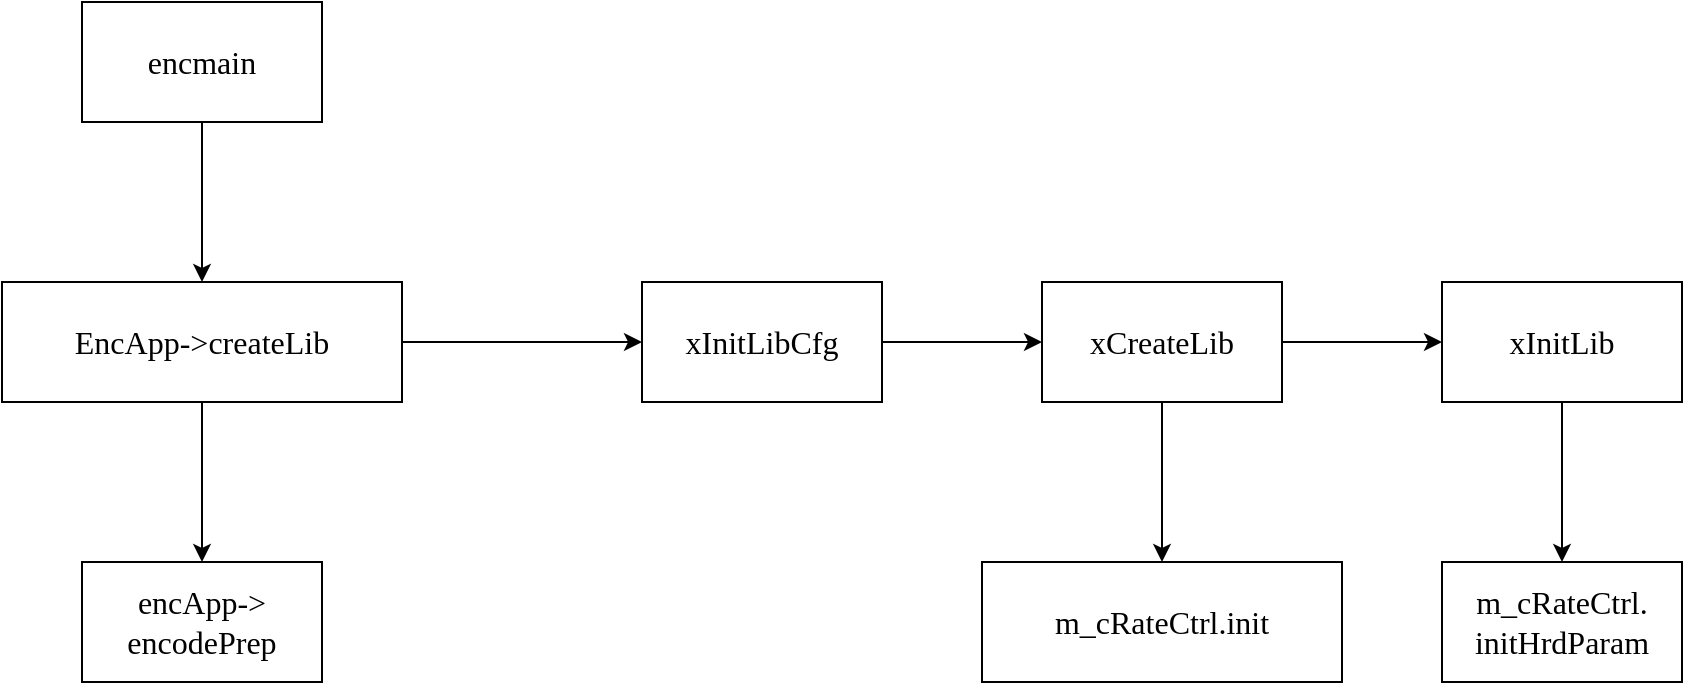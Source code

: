 <mxfile version="18.0.3" type="github">
  <diagram id="wu9k4MUqra_iFmOoi5Xg" name="Page-1">
    <mxGraphModel dx="797" dy="615" grid="1" gridSize="10" guides="1" tooltips="1" connect="1" arrows="1" fold="1" page="1" pageScale="1" pageWidth="827" pageHeight="1169" math="0" shadow="0">
      <root>
        <mxCell id="0" />
        <mxCell id="1" parent="0" />
        <mxCell id="7j87BDj8bhFzXN303Ghl-3" value="" style="edgeStyle=orthogonalEdgeStyle;rounded=0;orthogonalLoop=1;jettySize=auto;html=1;fontFamily=Lucida Console;fontSize=16;" edge="1" parent="1" source="7j87BDj8bhFzXN303Ghl-1" target="7j87BDj8bhFzXN303Ghl-2">
          <mxGeometry relative="1" as="geometry" />
        </mxCell>
        <mxCell id="7j87BDj8bhFzXN303Ghl-1" value="encmain" style="rounded=0;whiteSpace=wrap;html=1;fontFamily=Lucida Console;fontSize=16;" vertex="1" parent="1">
          <mxGeometry x="120" y="150" width="120" height="60" as="geometry" />
        </mxCell>
        <mxCell id="7j87BDj8bhFzXN303Ghl-5" value="" style="edgeStyle=orthogonalEdgeStyle;rounded=0;orthogonalLoop=1;jettySize=auto;html=1;fontFamily=Lucida Console;fontSize=16;" edge="1" parent="1" source="7j87BDj8bhFzXN303Ghl-2" target="7j87BDj8bhFzXN303Ghl-4">
          <mxGeometry relative="1" as="geometry" />
        </mxCell>
        <mxCell id="7j87BDj8bhFzXN303Ghl-15" value="" style="edgeStyle=orthogonalEdgeStyle;rounded=0;orthogonalLoop=1;jettySize=auto;html=1;fontFamily=Lucida Console;fontSize=16;" edge="1" parent="1" source="7j87BDj8bhFzXN303Ghl-2" target="7j87BDj8bhFzXN303Ghl-14">
          <mxGeometry relative="1" as="geometry" />
        </mxCell>
        <mxCell id="7j87BDj8bhFzXN303Ghl-2" value="EncApp-&amp;gt;createLib" style="whiteSpace=wrap;html=1;fontSize=16;fontFamily=Lucida Console;rounded=0;" vertex="1" parent="1">
          <mxGeometry x="80" y="290" width="200" height="60" as="geometry" />
        </mxCell>
        <mxCell id="7j87BDj8bhFzXN303Ghl-7" value="" style="edgeStyle=orthogonalEdgeStyle;rounded=0;orthogonalLoop=1;jettySize=auto;html=1;fontFamily=Lucida Console;fontSize=16;" edge="1" parent="1" source="7j87BDj8bhFzXN303Ghl-4" target="7j87BDj8bhFzXN303Ghl-6">
          <mxGeometry relative="1" as="geometry" />
        </mxCell>
        <mxCell id="7j87BDj8bhFzXN303Ghl-4" value="xInitLibCfg" style="whiteSpace=wrap;html=1;fontSize=16;fontFamily=Lucida Console;rounded=0;" vertex="1" parent="1">
          <mxGeometry x="400" y="290" width="120" height="60" as="geometry" />
        </mxCell>
        <mxCell id="7j87BDj8bhFzXN303Ghl-9" value="" style="edgeStyle=orthogonalEdgeStyle;rounded=0;orthogonalLoop=1;jettySize=auto;html=1;fontFamily=Lucida Console;fontSize=16;" edge="1" parent="1" source="7j87BDj8bhFzXN303Ghl-6" target="7j87BDj8bhFzXN303Ghl-8">
          <mxGeometry relative="1" as="geometry" />
        </mxCell>
        <mxCell id="7j87BDj8bhFzXN303Ghl-11" value="" style="edgeStyle=orthogonalEdgeStyle;rounded=0;orthogonalLoop=1;jettySize=auto;html=1;fontFamily=Lucida Console;fontSize=16;" edge="1" parent="1" source="7j87BDj8bhFzXN303Ghl-6" target="7j87BDj8bhFzXN303Ghl-10">
          <mxGeometry relative="1" as="geometry" />
        </mxCell>
        <mxCell id="7j87BDj8bhFzXN303Ghl-6" value="xCreateLib" style="whiteSpace=wrap;html=1;fontSize=16;fontFamily=Lucida Console;rounded=0;" vertex="1" parent="1">
          <mxGeometry x="600" y="290" width="120" height="60" as="geometry" />
        </mxCell>
        <mxCell id="7j87BDj8bhFzXN303Ghl-13" value="" style="edgeStyle=orthogonalEdgeStyle;rounded=0;orthogonalLoop=1;jettySize=auto;html=1;fontFamily=Lucida Console;fontSize=16;" edge="1" parent="1" source="7j87BDj8bhFzXN303Ghl-8" target="7j87BDj8bhFzXN303Ghl-12">
          <mxGeometry relative="1" as="geometry" />
        </mxCell>
        <mxCell id="7j87BDj8bhFzXN303Ghl-8" value="xInitLib" style="whiteSpace=wrap;html=1;fontSize=16;fontFamily=Lucida Console;rounded=0;" vertex="1" parent="1">
          <mxGeometry x="800" y="290" width="120" height="60" as="geometry" />
        </mxCell>
        <mxCell id="7j87BDj8bhFzXN303Ghl-10" value="m_cRateCtrl.init" style="whiteSpace=wrap;html=1;fontSize=16;fontFamily=Lucida Console;rounded=0;" vertex="1" parent="1">
          <mxGeometry x="570" y="430" width="180" height="60" as="geometry" />
        </mxCell>
        <mxCell id="7j87BDj8bhFzXN303Ghl-12" value="m_cRateCtrl.&lt;br&gt;initHrdParam" style="whiteSpace=wrap;html=1;fontSize=16;fontFamily=Lucida Console;rounded=0;" vertex="1" parent="1">
          <mxGeometry x="800" y="430" width="120" height="60" as="geometry" />
        </mxCell>
        <mxCell id="7j87BDj8bhFzXN303Ghl-14" value="encApp-&amp;gt;&lt;br&gt;encodePrep" style="whiteSpace=wrap;html=1;fontSize=16;fontFamily=Lucida Console;rounded=0;" vertex="1" parent="1">
          <mxGeometry x="120" y="430" width="120" height="60" as="geometry" />
        </mxCell>
      </root>
    </mxGraphModel>
  </diagram>
</mxfile>
